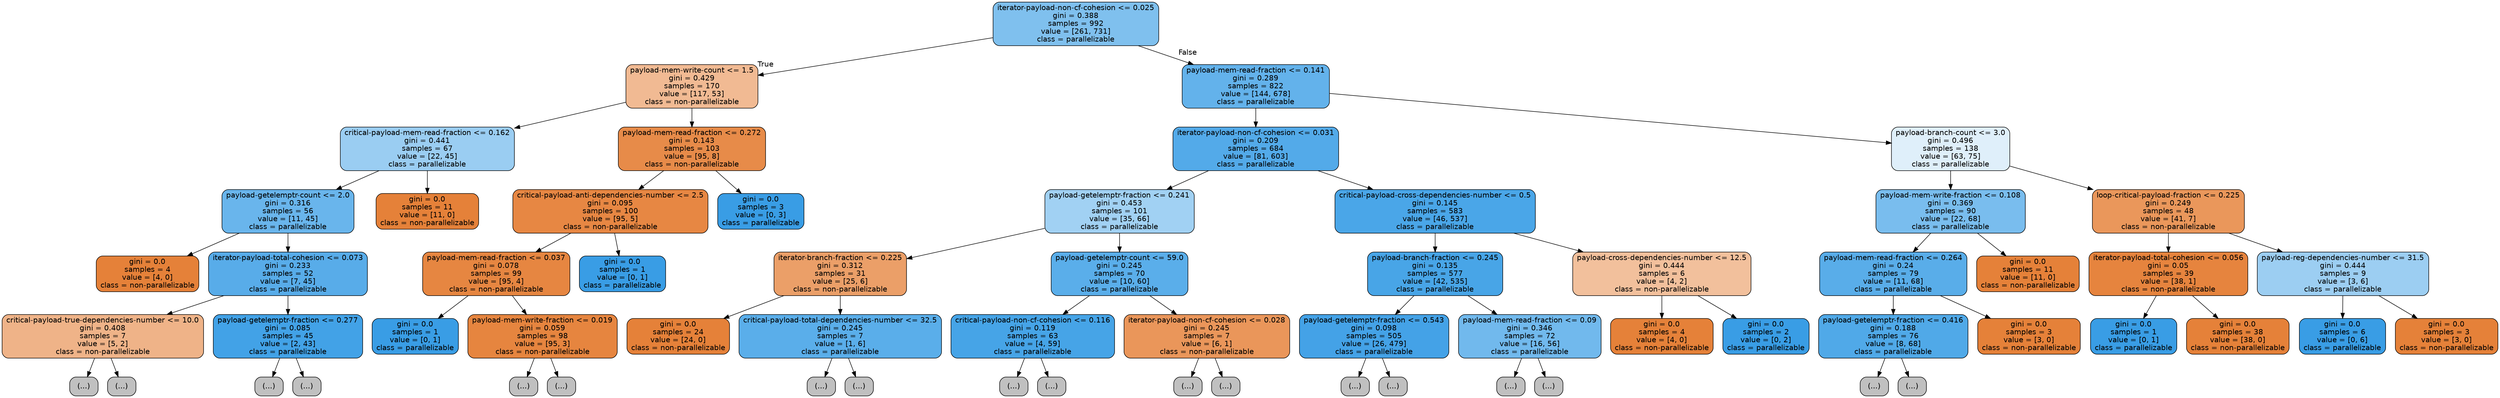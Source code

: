 digraph Tree {
node [shape=box, style="filled, rounded", color="black", fontname=helvetica] ;
edge [fontname=helvetica] ;
0 [label="iterator-payload-non-cf-cohesion <= 0.025\ngini = 0.388\nsamples = 992\nvalue = [261, 731]\nclass = parallelizable", fillcolor="#399de5a4"] ;
1 [label="payload-mem-write-count <= 1.5\ngini = 0.429\nsamples = 170\nvalue = [117, 53]\nclass = non-parallelizable", fillcolor="#e581398b"] ;
0 -> 1 [labeldistance=2.5, labelangle=45, headlabel="True"] ;
2 [label="critical-payload-mem-read-fraction <= 0.162\ngini = 0.441\nsamples = 67\nvalue = [22, 45]\nclass = parallelizable", fillcolor="#399de582"] ;
1 -> 2 ;
3 [label="payload-getelemptr-count <= 2.0\ngini = 0.316\nsamples = 56\nvalue = [11, 45]\nclass = parallelizable", fillcolor="#399de5c1"] ;
2 -> 3 ;
4 [label="gini = 0.0\nsamples = 4\nvalue = [4, 0]\nclass = non-parallelizable", fillcolor="#e58139ff"] ;
3 -> 4 ;
5 [label="iterator-payload-total-cohesion <= 0.073\ngini = 0.233\nsamples = 52\nvalue = [7, 45]\nclass = parallelizable", fillcolor="#399de5d7"] ;
3 -> 5 ;
6 [label="critical-payload-true-dependencies-number <= 10.0\ngini = 0.408\nsamples = 7\nvalue = [5, 2]\nclass = non-parallelizable", fillcolor="#e5813999"] ;
5 -> 6 ;
7 [label="(...)", fillcolor="#C0C0C0"] ;
6 -> 7 ;
8 [label="(...)", fillcolor="#C0C0C0"] ;
6 -> 8 ;
9 [label="payload-getelemptr-fraction <= 0.277\ngini = 0.085\nsamples = 45\nvalue = [2, 43]\nclass = parallelizable", fillcolor="#399de5f3"] ;
5 -> 9 ;
10 [label="(...)", fillcolor="#C0C0C0"] ;
9 -> 10 ;
15 [label="(...)", fillcolor="#C0C0C0"] ;
9 -> 15 ;
16 [label="gini = 0.0\nsamples = 11\nvalue = [11, 0]\nclass = non-parallelizable", fillcolor="#e58139ff"] ;
2 -> 16 ;
17 [label="payload-mem-read-fraction <= 0.272\ngini = 0.143\nsamples = 103\nvalue = [95, 8]\nclass = non-parallelizable", fillcolor="#e58139ea"] ;
1 -> 17 ;
18 [label="critical-payload-anti-dependencies-number <= 2.5\ngini = 0.095\nsamples = 100\nvalue = [95, 5]\nclass = non-parallelizable", fillcolor="#e58139f2"] ;
17 -> 18 ;
19 [label="payload-mem-read-fraction <= 0.037\ngini = 0.078\nsamples = 99\nvalue = [95, 4]\nclass = non-parallelizable", fillcolor="#e58139f4"] ;
18 -> 19 ;
20 [label="gini = 0.0\nsamples = 1\nvalue = [0, 1]\nclass = parallelizable", fillcolor="#399de5ff"] ;
19 -> 20 ;
21 [label="payload-mem-write-fraction <= 0.019\ngini = 0.059\nsamples = 98\nvalue = [95, 3]\nclass = non-parallelizable", fillcolor="#e58139f7"] ;
19 -> 21 ;
22 [label="(...)", fillcolor="#C0C0C0"] ;
21 -> 22 ;
25 [label="(...)", fillcolor="#C0C0C0"] ;
21 -> 25 ;
30 [label="gini = 0.0\nsamples = 1\nvalue = [0, 1]\nclass = parallelizable", fillcolor="#399de5ff"] ;
18 -> 30 ;
31 [label="gini = 0.0\nsamples = 3\nvalue = [0, 3]\nclass = parallelizable", fillcolor="#399de5ff"] ;
17 -> 31 ;
32 [label="payload-mem-read-fraction <= 0.141\ngini = 0.289\nsamples = 822\nvalue = [144, 678]\nclass = parallelizable", fillcolor="#399de5c9"] ;
0 -> 32 [labeldistance=2.5, labelangle=-45, headlabel="False"] ;
33 [label="iterator-payload-non-cf-cohesion <= 0.031\ngini = 0.209\nsamples = 684\nvalue = [81, 603]\nclass = parallelizable", fillcolor="#399de5dd"] ;
32 -> 33 ;
34 [label="payload-getelemptr-fraction <= 0.241\ngini = 0.453\nsamples = 101\nvalue = [35, 66]\nclass = parallelizable", fillcolor="#399de578"] ;
33 -> 34 ;
35 [label="iterator-branch-fraction <= 0.225\ngini = 0.312\nsamples = 31\nvalue = [25, 6]\nclass = non-parallelizable", fillcolor="#e58139c2"] ;
34 -> 35 ;
36 [label="gini = 0.0\nsamples = 24\nvalue = [24, 0]\nclass = non-parallelizable", fillcolor="#e58139ff"] ;
35 -> 36 ;
37 [label="critical-payload-total-dependencies-number <= 32.5\ngini = 0.245\nsamples = 7\nvalue = [1, 6]\nclass = parallelizable", fillcolor="#399de5d4"] ;
35 -> 37 ;
38 [label="(...)", fillcolor="#C0C0C0"] ;
37 -> 38 ;
39 [label="(...)", fillcolor="#C0C0C0"] ;
37 -> 39 ;
40 [label="payload-getelemptr-count <= 59.0\ngini = 0.245\nsamples = 70\nvalue = [10, 60]\nclass = parallelizable", fillcolor="#399de5d4"] ;
34 -> 40 ;
41 [label="critical-payload-non-cf-cohesion <= 0.116\ngini = 0.119\nsamples = 63\nvalue = [4, 59]\nclass = parallelizable", fillcolor="#399de5ee"] ;
40 -> 41 ;
42 [label="(...)", fillcolor="#C0C0C0"] ;
41 -> 42 ;
51 [label="(...)", fillcolor="#C0C0C0"] ;
41 -> 51 ;
52 [label="iterator-payload-non-cf-cohesion <= 0.028\ngini = 0.245\nsamples = 7\nvalue = [6, 1]\nclass = non-parallelizable", fillcolor="#e58139d4"] ;
40 -> 52 ;
53 [label="(...)", fillcolor="#C0C0C0"] ;
52 -> 53 ;
54 [label="(...)", fillcolor="#C0C0C0"] ;
52 -> 54 ;
55 [label="critical-payload-cross-dependencies-number <= 0.5\ngini = 0.145\nsamples = 583\nvalue = [46, 537]\nclass = parallelizable", fillcolor="#399de5e9"] ;
33 -> 55 ;
56 [label="payload-branch-fraction <= 0.245\ngini = 0.135\nsamples = 577\nvalue = [42, 535]\nclass = parallelizable", fillcolor="#399de5eb"] ;
55 -> 56 ;
57 [label="payload-getelemptr-fraction <= 0.543\ngini = 0.098\nsamples = 505\nvalue = [26, 479]\nclass = parallelizable", fillcolor="#399de5f1"] ;
56 -> 57 ;
58 [label="(...)", fillcolor="#C0C0C0"] ;
57 -> 58 ;
111 [label="(...)", fillcolor="#C0C0C0"] ;
57 -> 111 ;
112 [label="payload-mem-read-fraction <= 0.09\ngini = 0.346\nsamples = 72\nvalue = [16, 56]\nclass = parallelizable", fillcolor="#399de5b6"] ;
56 -> 112 ;
113 [label="(...)", fillcolor="#C0C0C0"] ;
112 -> 113 ;
118 [label="(...)", fillcolor="#C0C0C0"] ;
112 -> 118 ;
123 [label="payload-cross-dependencies-number <= 12.5\ngini = 0.444\nsamples = 6\nvalue = [4, 2]\nclass = non-parallelizable", fillcolor="#e581397f"] ;
55 -> 123 ;
124 [label="gini = 0.0\nsamples = 4\nvalue = [4, 0]\nclass = non-parallelizable", fillcolor="#e58139ff"] ;
123 -> 124 ;
125 [label="gini = 0.0\nsamples = 2\nvalue = [0, 2]\nclass = parallelizable", fillcolor="#399de5ff"] ;
123 -> 125 ;
126 [label="payload-branch-count <= 3.0\ngini = 0.496\nsamples = 138\nvalue = [63, 75]\nclass = parallelizable", fillcolor="#399de529"] ;
32 -> 126 ;
127 [label="payload-mem-write-fraction <= 0.108\ngini = 0.369\nsamples = 90\nvalue = [22, 68]\nclass = parallelizable", fillcolor="#399de5ac"] ;
126 -> 127 ;
128 [label="payload-mem-read-fraction <= 0.264\ngini = 0.24\nsamples = 79\nvalue = [11, 68]\nclass = parallelizable", fillcolor="#399de5d6"] ;
127 -> 128 ;
129 [label="payload-getelemptr-fraction <= 0.416\ngini = 0.188\nsamples = 76\nvalue = [8, 68]\nclass = parallelizable", fillcolor="#399de5e1"] ;
128 -> 129 ;
130 [label="(...)", fillcolor="#C0C0C0"] ;
129 -> 130 ;
151 [label="(...)", fillcolor="#C0C0C0"] ;
129 -> 151 ;
154 [label="gini = 0.0\nsamples = 3\nvalue = [3, 0]\nclass = non-parallelizable", fillcolor="#e58139ff"] ;
128 -> 154 ;
155 [label="gini = 0.0\nsamples = 11\nvalue = [11, 0]\nclass = non-parallelizable", fillcolor="#e58139ff"] ;
127 -> 155 ;
156 [label="loop-critical-payload-fraction <= 0.225\ngini = 0.249\nsamples = 48\nvalue = [41, 7]\nclass = non-parallelizable", fillcolor="#e58139d3"] ;
126 -> 156 ;
157 [label="iterator-payload-total-cohesion <= 0.056\ngini = 0.05\nsamples = 39\nvalue = [38, 1]\nclass = non-parallelizable", fillcolor="#e58139f8"] ;
156 -> 157 ;
158 [label="gini = 0.0\nsamples = 1\nvalue = [0, 1]\nclass = parallelizable", fillcolor="#399de5ff"] ;
157 -> 158 ;
159 [label="gini = 0.0\nsamples = 38\nvalue = [38, 0]\nclass = non-parallelizable", fillcolor="#e58139ff"] ;
157 -> 159 ;
160 [label="payload-reg-dependencies-number <= 31.5\ngini = 0.444\nsamples = 9\nvalue = [3, 6]\nclass = parallelizable", fillcolor="#399de57f"] ;
156 -> 160 ;
161 [label="gini = 0.0\nsamples = 6\nvalue = [0, 6]\nclass = parallelizable", fillcolor="#399de5ff"] ;
160 -> 161 ;
162 [label="gini = 0.0\nsamples = 3\nvalue = [3, 0]\nclass = non-parallelizable", fillcolor="#e58139ff"] ;
160 -> 162 ;
}